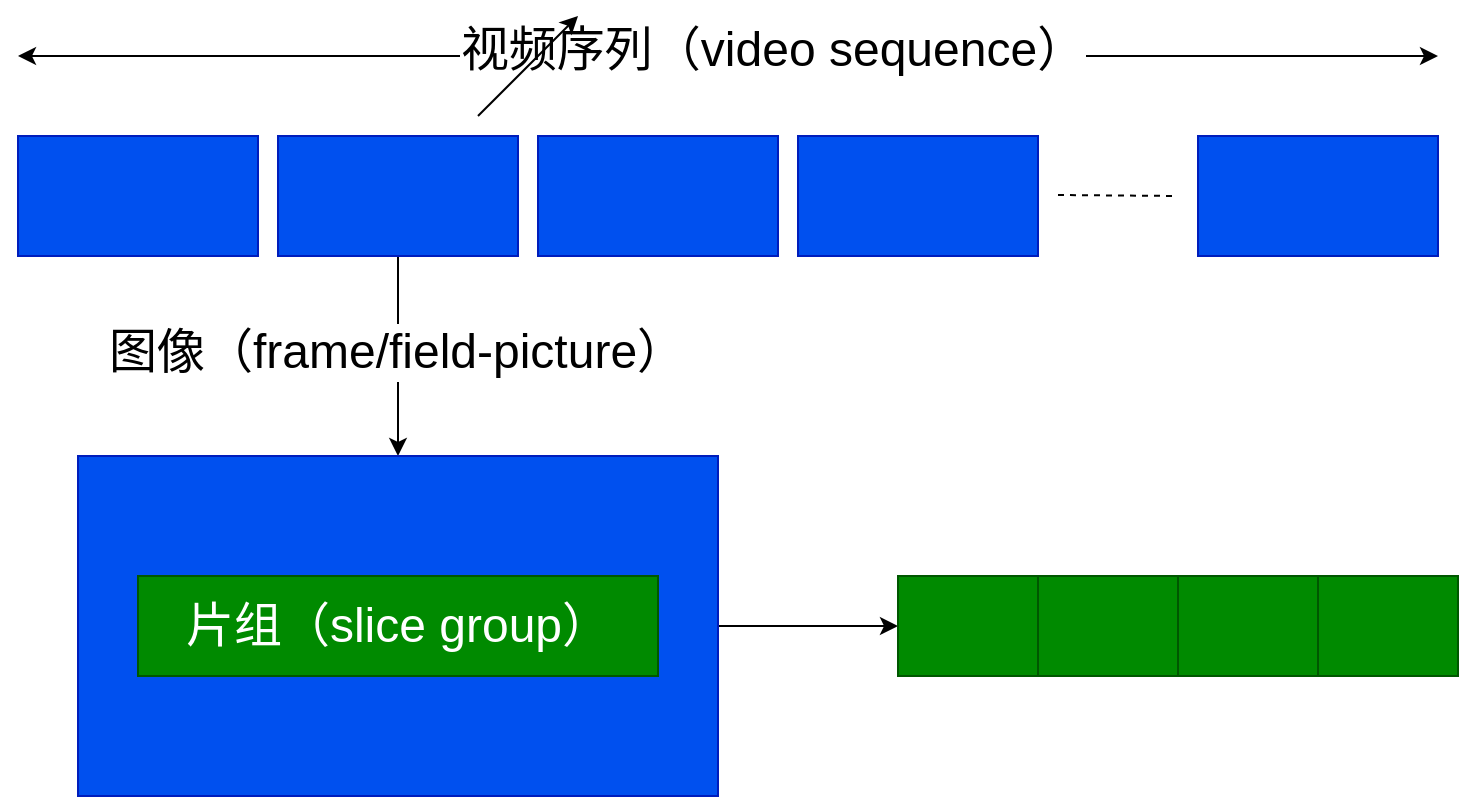 <mxfile version="20.8.22" type="github">
  <diagram name="第 1 页" id="UD2yrPtptnOnF9K3Zian">
    <mxGraphModel dx="1159" dy="1131" grid="1" gridSize="10" guides="1" tooltips="1" connect="1" arrows="1" fold="1" page="1" pageScale="1" pageWidth="827" pageHeight="1169" math="0" shadow="0">
      <root>
        <mxCell id="0" />
        <mxCell id="1" parent="0" />
        <mxCell id="hz_8v52AaHfslgrHau0v-1" value="" style="rounded=0;whiteSpace=wrap;html=1;fillColor=#0050ef;fontColor=#ffffff;strokeColor=#001DBC;" vertex="1" parent="1">
          <mxGeometry x="20" y="100" width="120" height="60" as="geometry" />
        </mxCell>
        <mxCell id="hz_8v52AaHfslgrHau0v-18" value="" style="edgeStyle=orthogonalEdgeStyle;rounded=0;orthogonalLoop=1;jettySize=auto;html=1;fontSize=24;" edge="1" parent="1" source="hz_8v52AaHfslgrHau0v-2" target="hz_8v52AaHfslgrHau0v-10">
          <mxGeometry relative="1" as="geometry" />
        </mxCell>
        <mxCell id="hz_8v52AaHfslgrHau0v-19" value="图像（frame/field-picture）" style="edgeLabel;html=1;align=center;verticalAlign=middle;resizable=0;points=[];fontSize=24;" vertex="1" connectable="0" parent="hz_8v52AaHfslgrHau0v-18">
          <mxGeometry x="-0.04" y="-1" relative="1" as="geometry">
            <mxPoint as="offset" />
          </mxGeometry>
        </mxCell>
        <mxCell id="hz_8v52AaHfslgrHau0v-2" value="" style="rounded=0;whiteSpace=wrap;html=1;fillColor=#0050ef;fontColor=#ffffff;strokeColor=#001DBC;" vertex="1" parent="1">
          <mxGeometry x="150" y="100" width="120" height="60" as="geometry" />
        </mxCell>
        <mxCell id="hz_8v52AaHfslgrHau0v-3" value="" style="rounded=0;whiteSpace=wrap;html=1;fillColor=#0050ef;fontColor=#ffffff;strokeColor=#001DBC;" vertex="1" parent="1">
          <mxGeometry x="280" y="100" width="120" height="60" as="geometry" />
        </mxCell>
        <mxCell id="hz_8v52AaHfslgrHau0v-4" value="" style="rounded=0;whiteSpace=wrap;html=1;fillColor=#0050ef;fontColor=#ffffff;strokeColor=#001DBC;" vertex="1" parent="1">
          <mxGeometry x="410" y="100" width="120" height="60" as="geometry" />
        </mxCell>
        <mxCell id="hz_8v52AaHfslgrHau0v-5" value="" style="rounded=0;whiteSpace=wrap;html=1;fillColor=#0050ef;fontColor=#ffffff;strokeColor=#001DBC;" vertex="1" parent="1">
          <mxGeometry x="610" y="100" width="120" height="60" as="geometry" />
        </mxCell>
        <mxCell id="hz_8v52AaHfslgrHau0v-6" value="" style="endArrow=none;dashed=1;html=1;rounded=0;" edge="1" parent="1">
          <mxGeometry width="50" height="50" relative="1" as="geometry">
            <mxPoint x="540" y="129.5" as="sourcePoint" />
            <mxPoint x="600" y="130" as="targetPoint" />
          </mxGeometry>
        </mxCell>
        <mxCell id="hz_8v52AaHfslgrHau0v-7" value="" style="endArrow=classic;startArrow=classic;html=1;rounded=0;" edge="1" parent="1">
          <mxGeometry width="50" height="50" relative="1" as="geometry">
            <mxPoint x="20" y="60" as="sourcePoint" />
            <mxPoint x="730" y="60" as="targetPoint" />
          </mxGeometry>
        </mxCell>
        <mxCell id="hz_8v52AaHfslgrHau0v-8" value="视频序列（video sequence）" style="edgeLabel;html=1;align=center;verticalAlign=middle;resizable=0;points=[];fontSize=24;" vertex="1" connectable="0" parent="hz_8v52AaHfslgrHau0v-7">
          <mxGeometry x="0.061" y="3" relative="1" as="geometry">
            <mxPoint as="offset" />
          </mxGeometry>
        </mxCell>
        <mxCell id="hz_8v52AaHfslgrHau0v-20" value="" style="edgeStyle=orthogonalEdgeStyle;rounded=0;orthogonalLoop=1;jettySize=auto;html=1;fontSize=24;" edge="1" parent="1" source="hz_8v52AaHfslgrHau0v-10" target="hz_8v52AaHfslgrHau0v-15">
          <mxGeometry relative="1" as="geometry" />
        </mxCell>
        <mxCell id="hz_8v52AaHfslgrHau0v-10" value="" style="rounded=0;whiteSpace=wrap;html=1;fontSize=24;fillColor=#0050ef;fontColor=#ffffff;strokeColor=#001DBC;movable=0;resizable=0;rotatable=0;deletable=0;editable=0;locked=1;connectable=0;" vertex="1" parent="1">
          <mxGeometry x="50" y="260" width="320" height="170" as="geometry" />
        </mxCell>
        <mxCell id="hz_8v52AaHfslgrHau0v-12" value="" style="rounded=0;whiteSpace=wrap;html=1;fontSize=24;fillColor=#008a00;fontColor=#ffffff;strokeColor=#005700;movable=1;resizable=1;rotatable=1;deletable=1;editable=1;locked=0;connectable=1;" vertex="1" parent="1">
          <mxGeometry x="600" y="320" width="70" height="50" as="geometry" />
        </mxCell>
        <mxCell id="hz_8v52AaHfslgrHau0v-13" value="片组（slice group）" style="rounded=0;whiteSpace=wrap;html=1;fontSize=24;fillColor=#008a00;fontColor=#ffffff;strokeColor=#005700;movable=0;resizable=0;rotatable=0;deletable=0;editable=0;locked=1;connectable=0;" vertex="1" parent="1">
          <mxGeometry x="80" y="320" width="260" height="50" as="geometry" />
        </mxCell>
        <mxCell id="hz_8v52AaHfslgrHau0v-14" value="" style="rounded=0;whiteSpace=wrap;html=1;fontSize=24;fillColor=#008a00;fontColor=#ffffff;strokeColor=#005700;movable=1;resizable=1;rotatable=1;deletable=1;editable=1;locked=0;connectable=1;" vertex="1" parent="1">
          <mxGeometry x="530" y="320" width="70" height="50" as="geometry" />
        </mxCell>
        <mxCell id="hz_8v52AaHfslgrHau0v-15" value="" style="rounded=0;whiteSpace=wrap;html=1;fontSize=24;fillColor=#008a00;fontColor=#ffffff;strokeColor=#005700;movable=1;resizable=1;rotatable=1;deletable=1;editable=1;locked=0;connectable=1;" vertex="1" parent="1">
          <mxGeometry x="460" y="320" width="70" height="50" as="geometry" />
        </mxCell>
        <mxCell id="hz_8v52AaHfslgrHau0v-17" value="" style="endArrow=classic;html=1;rounded=0;fontSize=24;" edge="1" parent="1">
          <mxGeometry width="50" height="50" relative="1" as="geometry">
            <mxPoint x="250" y="90" as="sourcePoint" />
            <mxPoint x="300" y="40" as="targetPoint" />
          </mxGeometry>
        </mxCell>
        <mxCell id="hz_8v52AaHfslgrHau0v-21" value="" style="rounded=0;whiteSpace=wrap;html=1;fontSize=24;fillColor=#008a00;fontColor=#ffffff;strokeColor=#005700;movable=1;resizable=1;rotatable=1;deletable=1;editable=1;locked=0;connectable=1;" vertex="1" parent="1">
          <mxGeometry x="670" y="320" width="70" height="50" as="geometry" />
        </mxCell>
      </root>
    </mxGraphModel>
  </diagram>
</mxfile>
